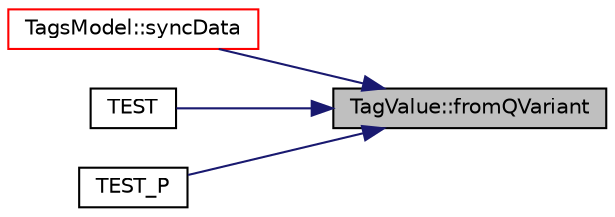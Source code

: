 digraph "TagValue::fromQVariant"
{
 // LATEX_PDF_SIZE
  edge [fontname="Helvetica",fontsize="10",labelfontname="Helvetica",labelfontsize="10"];
  node [fontname="Helvetica",fontsize="10",shape=record];
  rankdir="RL";
  Node1 [label="TagValue::fromQVariant",height=0.2,width=0.4,color="black", fillcolor="grey75", style="filled", fontcolor="black",tooltip=" "];
  Node1 -> Node2 [dir="back",color="midnightblue",fontsize="10",style="solid",fontname="Helvetica"];
  Node2 [label="TagsModel::syncData",height=0.2,width=0.4,color="red", fillcolor="white", style="filled",URL="$class_tags_model.html#a0ca870d04bfdedfd7020398264dedeeb",tooltip=" "];
  Node1 -> Node4 [dir="back",color="midnightblue",fontsize="10",style="solid",fontname="Helvetica"];
  Node4 [label="TEST",height=0.2,width=0.4,color="black", fillcolor="white", style="filled",URL="$tag__value__tests_8cpp.html#a4ab958c95ddbeb90e9a2843d3a9739f5",tooltip=" "];
  Node1 -> Node5 [dir="back",color="midnightblue",fontsize="10",style="solid",fontname="Helvetica"];
  Node5 [label="TEST_P",height=0.2,width=0.4,color="black", fillcolor="white", style="filled",URL="$tag__value__tests_8cpp.html#aacc4ac7ddef6453d6629edd24cfb48bd",tooltip=" "];
}
